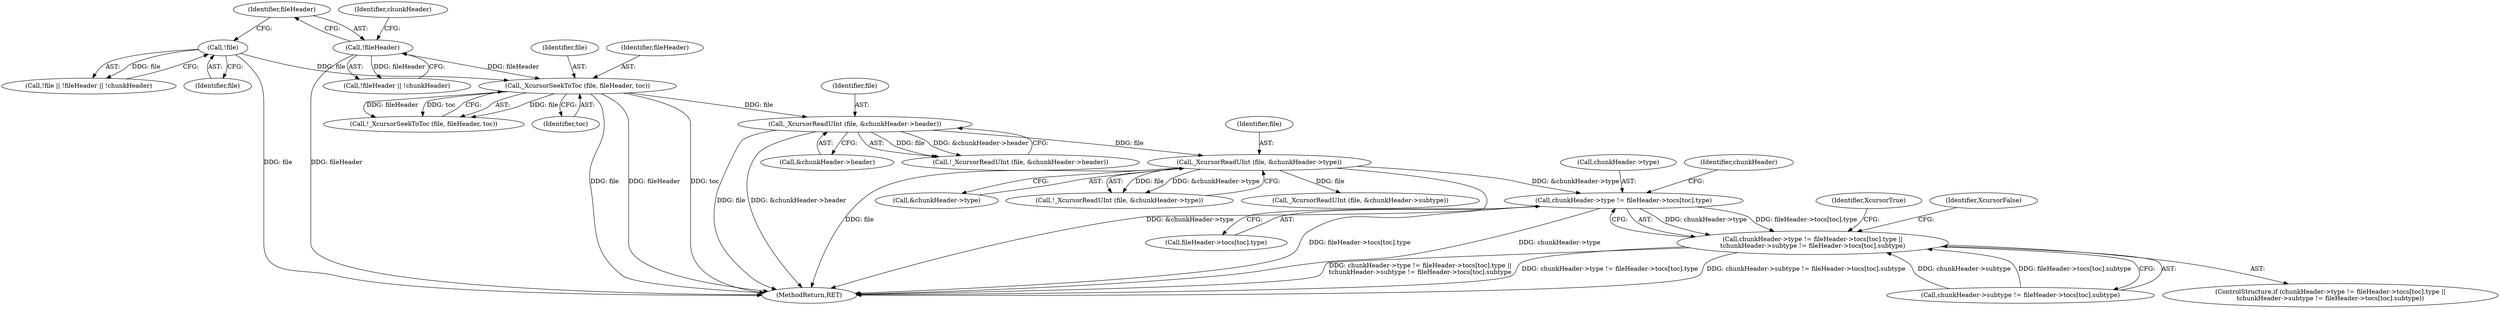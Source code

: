 digraph "0_xcursor_4794b5dd34688158fb51a2943032569d3780c4b8@array" {
"1000763" [label="(Call,chunkHeader->type != fileHeader->tocs[toc].type)"];
"1000733" [label="(Call,_XcursorReadUInt (file, &chunkHeader->type))"];
"1000723" [label="(Call,_XcursorReadUInt (file, &chunkHeader->header))"];
"1000715" [label="(Call,_XcursorSeekToToc (file, fileHeader, toc))"];
"1000704" [label="(Call,!file)"];
"1000707" [label="(Call,!fileHeader)"];
"1000762" [label="(Call,chunkHeader->type != fileHeader->tocs[toc].type ||\n\tchunkHeader->subtype != fileHeader->tocs[toc].subtype)"];
"1000705" [label="(Identifier,file)"];
"1000764" [label="(Call,chunkHeader->type)"];
"1000707" [label="(Call,!fileHeader)"];
"1000715" [label="(Call,_XcursorSeekToToc (file, fileHeader, toc))"];
"1000762" [label="(Call,chunkHeader->type != fileHeader->tocs[toc].type ||\n\tchunkHeader->subtype != fileHeader->tocs[toc].subtype)"];
"1000763" [label="(Call,chunkHeader->type != fileHeader->tocs[toc].type)"];
"1000716" [label="(Identifier,file)"];
"1000706" [label="(Call,!fileHeader || !chunkHeader)"];
"1000723" [label="(Call,_XcursorReadUInt (file, &chunkHeader->header))"];
"1000761" [label="(ControlStructure,if (chunkHeader->type != fileHeader->tocs[toc].type ||\n\tchunkHeader->subtype != fileHeader->tocs[toc].subtype))"];
"1000735" [label="(Call,&chunkHeader->type)"];
"1000734" [label="(Identifier,file)"];
"1000722" [label="(Call,!_XcursorReadUInt (file, &chunkHeader->header))"];
"1000703" [label="(Call,!file || !fileHeader || !chunkHeader)"];
"1000776" [label="(Identifier,chunkHeader)"];
"1000704" [label="(Call,!file)"];
"1000732" [label="(Call,!_XcursorReadUInt (file, &chunkHeader->type))"];
"1000767" [label="(Call,fileHeader->tocs[toc].type)"];
"1000788" [label="(Identifier,XcursorTrue)"];
"1000710" [label="(Identifier,chunkHeader)"];
"1000717" [label="(Identifier,fileHeader)"];
"1000774" [label="(Call,chunkHeader->subtype != fileHeader->tocs[toc].subtype)"];
"1000733" [label="(Call,_XcursorReadUInt (file, &chunkHeader->type))"];
"1000725" [label="(Call,&chunkHeader->header)"];
"1000724" [label="(Identifier,file)"];
"1000714" [label="(Call,!_XcursorSeekToToc (file, fileHeader, toc))"];
"1000743" [label="(Call,_XcursorReadUInt (file, &chunkHeader->subtype))"];
"1000708" [label="(Identifier,fileHeader)"];
"1000718" [label="(Identifier,toc)"];
"1000786" [label="(Identifier,XcursorFalse)"];
"1001171" [label="(MethodReturn,RET)"];
"1000763" -> "1000762"  [label="AST: "];
"1000763" -> "1000767"  [label="CFG: "];
"1000764" -> "1000763"  [label="AST: "];
"1000767" -> "1000763"  [label="AST: "];
"1000776" -> "1000763"  [label="CFG: "];
"1000762" -> "1000763"  [label="CFG: "];
"1000763" -> "1001171"  [label="DDG: fileHeader->tocs[toc].type"];
"1000763" -> "1001171"  [label="DDG: chunkHeader->type"];
"1000763" -> "1000762"  [label="DDG: chunkHeader->type"];
"1000763" -> "1000762"  [label="DDG: fileHeader->tocs[toc].type"];
"1000733" -> "1000763"  [label="DDG: &chunkHeader->type"];
"1000733" -> "1000732"  [label="AST: "];
"1000733" -> "1000735"  [label="CFG: "];
"1000734" -> "1000733"  [label="AST: "];
"1000735" -> "1000733"  [label="AST: "];
"1000732" -> "1000733"  [label="CFG: "];
"1000733" -> "1001171"  [label="DDG: &chunkHeader->type"];
"1000733" -> "1001171"  [label="DDG: file"];
"1000733" -> "1000732"  [label="DDG: file"];
"1000733" -> "1000732"  [label="DDG: &chunkHeader->type"];
"1000723" -> "1000733"  [label="DDG: file"];
"1000733" -> "1000743"  [label="DDG: file"];
"1000723" -> "1000722"  [label="AST: "];
"1000723" -> "1000725"  [label="CFG: "];
"1000724" -> "1000723"  [label="AST: "];
"1000725" -> "1000723"  [label="AST: "];
"1000722" -> "1000723"  [label="CFG: "];
"1000723" -> "1001171"  [label="DDG: file"];
"1000723" -> "1001171"  [label="DDG: &chunkHeader->header"];
"1000723" -> "1000722"  [label="DDG: file"];
"1000723" -> "1000722"  [label="DDG: &chunkHeader->header"];
"1000715" -> "1000723"  [label="DDG: file"];
"1000715" -> "1000714"  [label="AST: "];
"1000715" -> "1000718"  [label="CFG: "];
"1000716" -> "1000715"  [label="AST: "];
"1000717" -> "1000715"  [label="AST: "];
"1000718" -> "1000715"  [label="AST: "];
"1000714" -> "1000715"  [label="CFG: "];
"1000715" -> "1001171"  [label="DDG: file"];
"1000715" -> "1001171"  [label="DDG: fileHeader"];
"1000715" -> "1001171"  [label="DDG: toc"];
"1000715" -> "1000714"  [label="DDG: file"];
"1000715" -> "1000714"  [label="DDG: fileHeader"];
"1000715" -> "1000714"  [label="DDG: toc"];
"1000704" -> "1000715"  [label="DDG: file"];
"1000707" -> "1000715"  [label="DDG: fileHeader"];
"1000704" -> "1000703"  [label="AST: "];
"1000704" -> "1000705"  [label="CFG: "];
"1000705" -> "1000704"  [label="AST: "];
"1000708" -> "1000704"  [label="CFG: "];
"1000703" -> "1000704"  [label="CFG: "];
"1000704" -> "1001171"  [label="DDG: file"];
"1000704" -> "1000703"  [label="DDG: file"];
"1000707" -> "1000706"  [label="AST: "];
"1000707" -> "1000708"  [label="CFG: "];
"1000708" -> "1000707"  [label="AST: "];
"1000710" -> "1000707"  [label="CFG: "];
"1000706" -> "1000707"  [label="CFG: "];
"1000707" -> "1001171"  [label="DDG: fileHeader"];
"1000707" -> "1000706"  [label="DDG: fileHeader"];
"1000762" -> "1000761"  [label="AST: "];
"1000762" -> "1000774"  [label="CFG: "];
"1000774" -> "1000762"  [label="AST: "];
"1000786" -> "1000762"  [label="CFG: "];
"1000788" -> "1000762"  [label="CFG: "];
"1000762" -> "1001171"  [label="DDG: chunkHeader->type != fileHeader->tocs[toc].type ||\n\tchunkHeader->subtype != fileHeader->tocs[toc].subtype"];
"1000762" -> "1001171"  [label="DDG: chunkHeader->type != fileHeader->tocs[toc].type"];
"1000762" -> "1001171"  [label="DDG: chunkHeader->subtype != fileHeader->tocs[toc].subtype"];
"1000774" -> "1000762"  [label="DDG: chunkHeader->subtype"];
"1000774" -> "1000762"  [label="DDG: fileHeader->tocs[toc].subtype"];
}
